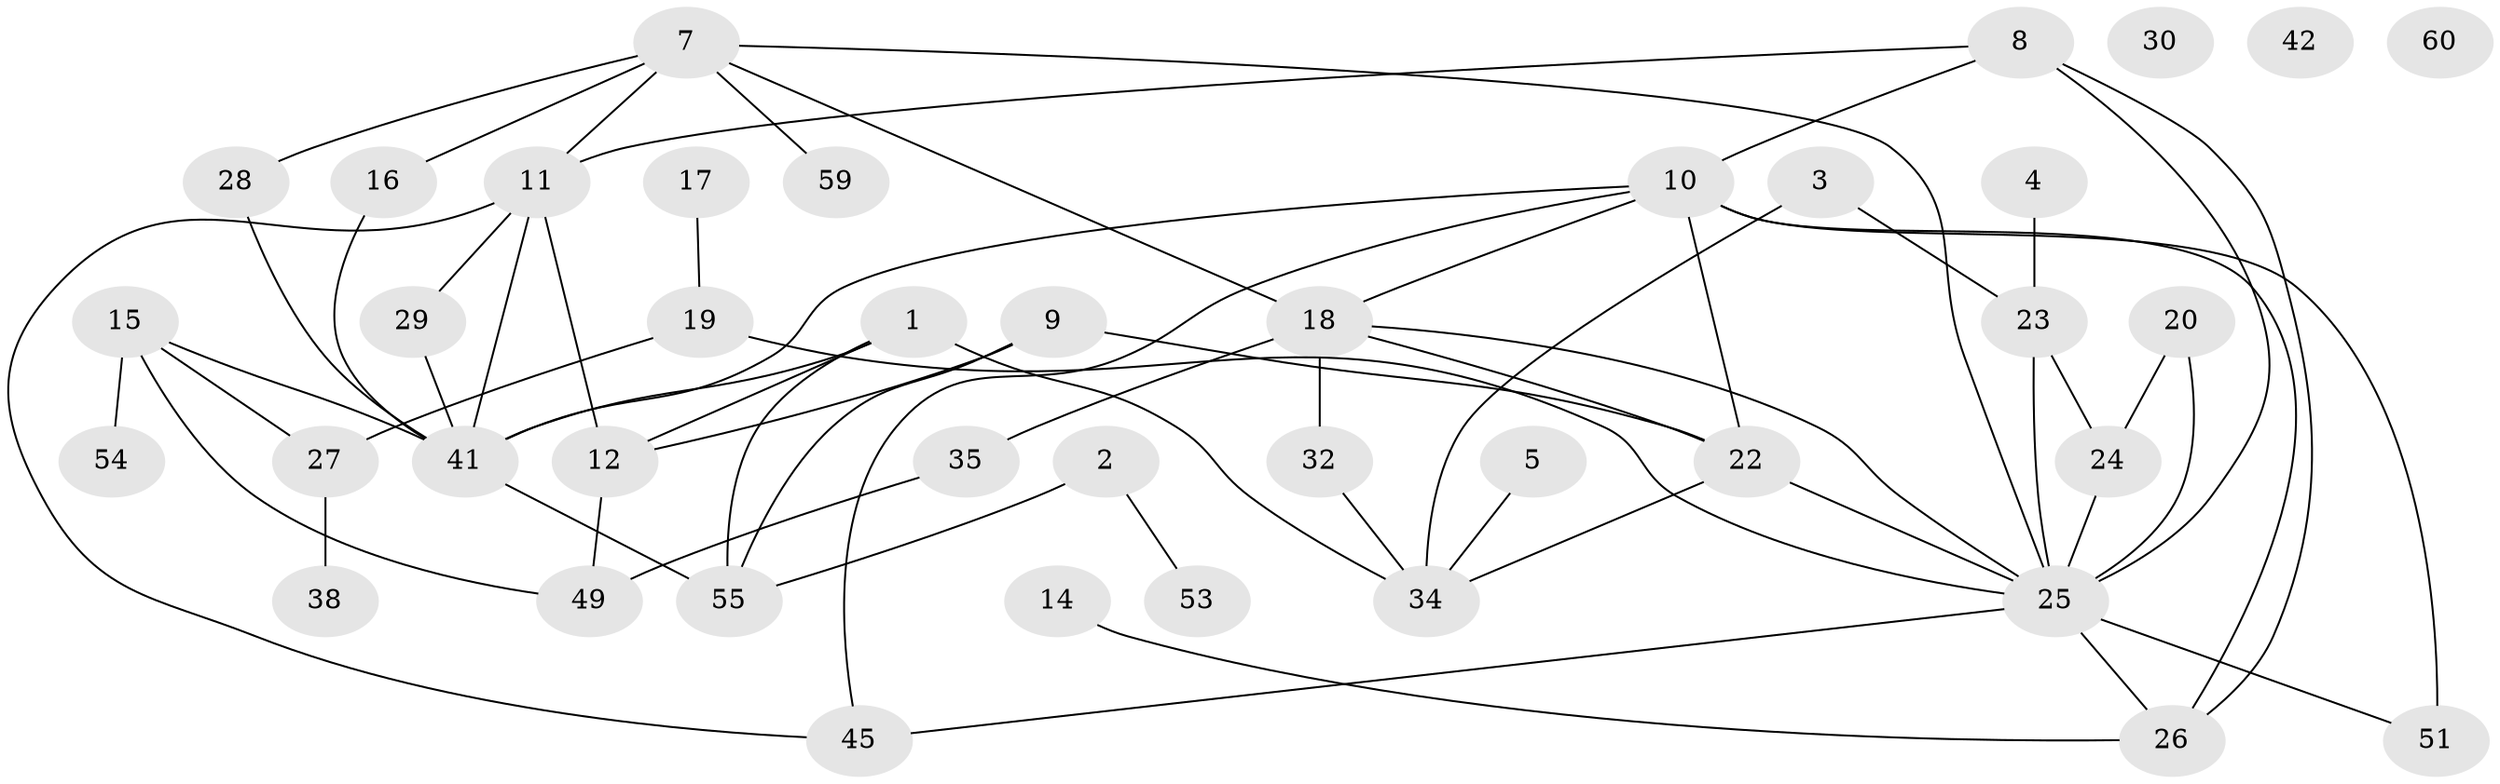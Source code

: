 // Generated by graph-tools (version 1.1) at 2025/23/03/03/25 07:23:25]
// undirected, 41 vertices, 63 edges
graph export_dot {
graph [start="1"]
  node [color=gray90,style=filled];
  1 [super="+50"];
  2 [super="+6"];
  3;
  4;
  5;
  7 [super="+56"];
  8 [super="+13"];
  9;
  10 [super="+31"];
  11 [super="+44"];
  12;
  14;
  15 [super="+48"];
  16;
  17;
  18 [super="+46"];
  19 [super="+21"];
  20 [super="+47"];
  22 [super="+40"];
  23 [super="+43"];
  24 [super="+52"];
  25 [super="+33"];
  26 [super="+39"];
  27 [super="+36"];
  28;
  29;
  30;
  32;
  34 [super="+37"];
  35;
  38;
  41 [super="+57"];
  42;
  45;
  49 [super="+58"];
  51;
  53;
  54;
  55;
  59;
  60;
  1 -- 12;
  1 -- 41;
  1 -- 55 [weight=2];
  1 -- 34;
  2 -- 53;
  2 -- 55;
  3 -- 23;
  3 -- 34;
  4 -- 23;
  5 -- 34;
  7 -- 16;
  7 -- 18;
  7 -- 25;
  7 -- 28;
  7 -- 59;
  7 -- 11;
  8 -- 11;
  8 -- 26;
  8 -- 10;
  8 -- 25;
  9 -- 12;
  9 -- 55;
  9 -- 22;
  10 -- 18;
  10 -- 45;
  10 -- 51 [weight=2];
  10 -- 26;
  10 -- 41;
  10 -- 22;
  11 -- 12;
  11 -- 29;
  11 -- 41;
  11 -- 45;
  12 -- 49;
  14 -- 26;
  15 -- 41;
  15 -- 49;
  15 -- 54;
  15 -- 27;
  16 -- 41;
  17 -- 19;
  18 -- 32;
  18 -- 35;
  18 -- 22;
  18 -- 25;
  19 -- 25;
  19 -- 27;
  20 -- 25 [weight=2];
  20 -- 24;
  22 -- 34;
  22 -- 25;
  23 -- 24;
  23 -- 25;
  24 -- 25;
  25 -- 26;
  25 -- 51;
  25 -- 45;
  27 -- 38;
  28 -- 41;
  29 -- 41;
  32 -- 34;
  35 -- 49;
  41 -- 55;
}
